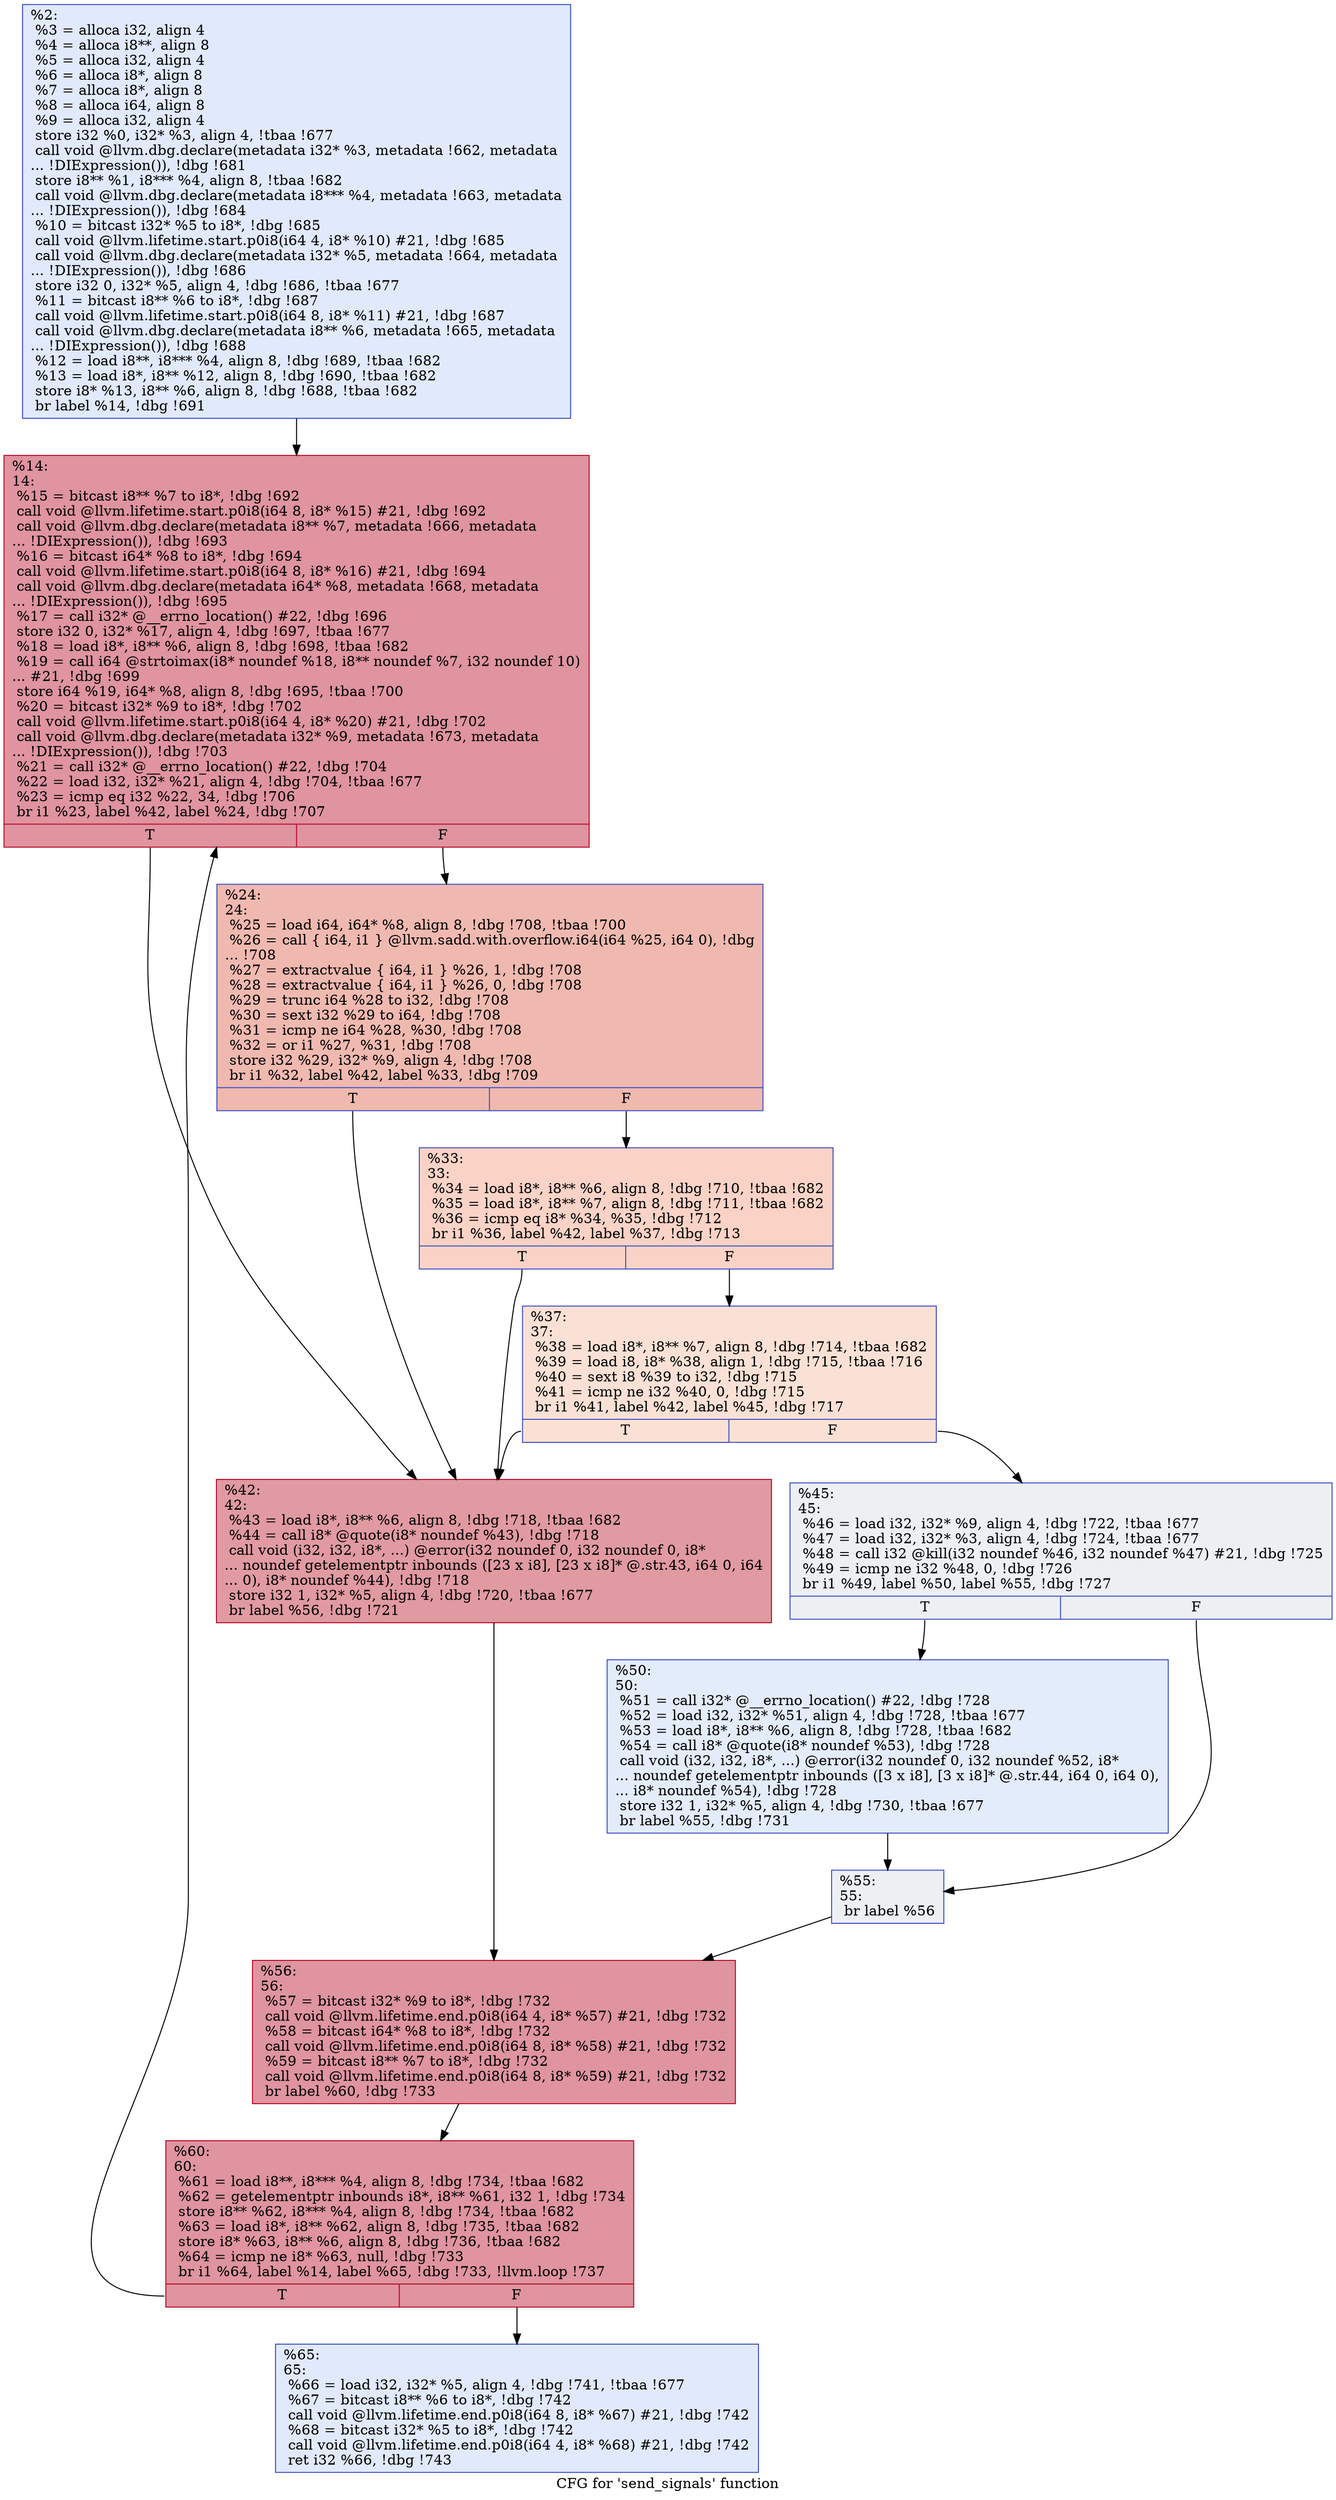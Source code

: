 digraph "CFG for 'send_signals' function" {
	label="CFG for 'send_signals' function";

	Node0x1a8de10 [shape=record,color="#3d50c3ff", style=filled, fillcolor="#b9d0f970",label="{%2:\l  %3 = alloca i32, align 4\l  %4 = alloca i8**, align 8\l  %5 = alloca i32, align 4\l  %6 = alloca i8*, align 8\l  %7 = alloca i8*, align 8\l  %8 = alloca i64, align 8\l  %9 = alloca i32, align 4\l  store i32 %0, i32* %3, align 4, !tbaa !677\l  call void @llvm.dbg.declare(metadata i32* %3, metadata !662, metadata\l... !DIExpression()), !dbg !681\l  store i8** %1, i8*** %4, align 8, !tbaa !682\l  call void @llvm.dbg.declare(metadata i8*** %4, metadata !663, metadata\l... !DIExpression()), !dbg !684\l  %10 = bitcast i32* %5 to i8*, !dbg !685\l  call void @llvm.lifetime.start.p0i8(i64 4, i8* %10) #21, !dbg !685\l  call void @llvm.dbg.declare(metadata i32* %5, metadata !664, metadata\l... !DIExpression()), !dbg !686\l  store i32 0, i32* %5, align 4, !dbg !686, !tbaa !677\l  %11 = bitcast i8** %6 to i8*, !dbg !687\l  call void @llvm.lifetime.start.p0i8(i64 8, i8* %11) #21, !dbg !687\l  call void @llvm.dbg.declare(metadata i8** %6, metadata !665, metadata\l... !DIExpression()), !dbg !688\l  %12 = load i8**, i8*** %4, align 8, !dbg !689, !tbaa !682\l  %13 = load i8*, i8** %12, align 8, !dbg !690, !tbaa !682\l  store i8* %13, i8** %6, align 8, !dbg !688, !tbaa !682\l  br label %14, !dbg !691\l}"];
	Node0x1a8de10 -> Node0x1aa1bc0;
	Node0x1aa1bc0 [shape=record,color="#b70d28ff", style=filled, fillcolor="#b70d2870",label="{%14:\l14:                                               \l  %15 = bitcast i8** %7 to i8*, !dbg !692\l  call void @llvm.lifetime.start.p0i8(i64 8, i8* %15) #21, !dbg !692\l  call void @llvm.dbg.declare(metadata i8** %7, metadata !666, metadata\l... !DIExpression()), !dbg !693\l  %16 = bitcast i64* %8 to i8*, !dbg !694\l  call void @llvm.lifetime.start.p0i8(i64 8, i8* %16) #21, !dbg !694\l  call void @llvm.dbg.declare(metadata i64* %8, metadata !668, metadata\l... !DIExpression()), !dbg !695\l  %17 = call i32* @__errno_location() #22, !dbg !696\l  store i32 0, i32* %17, align 4, !dbg !697, !tbaa !677\l  %18 = load i8*, i8** %6, align 8, !dbg !698, !tbaa !682\l  %19 = call i64 @strtoimax(i8* noundef %18, i8** noundef %7, i32 noundef 10)\l... #21, !dbg !699\l  store i64 %19, i64* %8, align 8, !dbg !695, !tbaa !700\l  %20 = bitcast i32* %9 to i8*, !dbg !702\l  call void @llvm.lifetime.start.p0i8(i64 4, i8* %20) #21, !dbg !702\l  call void @llvm.dbg.declare(metadata i32* %9, metadata !673, metadata\l... !DIExpression()), !dbg !703\l  %21 = call i32* @__errno_location() #22, !dbg !704\l  %22 = load i32, i32* %21, align 4, !dbg !704, !tbaa !677\l  %23 = icmp eq i32 %22, 34, !dbg !706\l  br i1 %23, label %42, label %24, !dbg !707\l|{<s0>T|<s1>F}}"];
	Node0x1aa1bc0:s0 -> Node0x1aa1d00;
	Node0x1aa1bc0:s1 -> Node0x1aa1c10;
	Node0x1aa1c10 [shape=record,color="#3d50c3ff", style=filled, fillcolor="#de614d70",label="{%24:\l24:                                               \l  %25 = load i64, i64* %8, align 8, !dbg !708, !tbaa !700\l  %26 = call \{ i64, i1 \} @llvm.sadd.with.overflow.i64(i64 %25, i64 0), !dbg\l... !708\l  %27 = extractvalue \{ i64, i1 \} %26, 1, !dbg !708\l  %28 = extractvalue \{ i64, i1 \} %26, 0, !dbg !708\l  %29 = trunc i64 %28 to i32, !dbg !708\l  %30 = sext i32 %29 to i64, !dbg !708\l  %31 = icmp ne i64 %28, %30, !dbg !708\l  %32 = or i1 %27, %31, !dbg !708\l  store i32 %29, i32* %9, align 4, !dbg !708\l  br i1 %32, label %42, label %33, !dbg !709\l|{<s0>T|<s1>F}}"];
	Node0x1aa1c10:s0 -> Node0x1aa1d00;
	Node0x1aa1c10:s1 -> Node0x1aa1c60;
	Node0x1aa1c60 [shape=record,color="#3d50c3ff", style=filled, fillcolor="#f59c7d70",label="{%33:\l33:                                               \l  %34 = load i8*, i8** %6, align 8, !dbg !710, !tbaa !682\l  %35 = load i8*, i8** %7, align 8, !dbg !711, !tbaa !682\l  %36 = icmp eq i8* %34, %35, !dbg !712\l  br i1 %36, label %42, label %37, !dbg !713\l|{<s0>T|<s1>F}}"];
	Node0x1aa1c60:s0 -> Node0x1aa1d00;
	Node0x1aa1c60:s1 -> Node0x1aa1cb0;
	Node0x1aa1cb0 [shape=record,color="#3d50c3ff", style=filled, fillcolor="#f7bca170",label="{%37:\l37:                                               \l  %38 = load i8*, i8** %7, align 8, !dbg !714, !tbaa !682\l  %39 = load i8, i8* %38, align 1, !dbg !715, !tbaa !716\l  %40 = sext i8 %39 to i32, !dbg !715\l  %41 = icmp ne i32 %40, 0, !dbg !715\l  br i1 %41, label %42, label %45, !dbg !717\l|{<s0>T|<s1>F}}"];
	Node0x1aa1cb0:s0 -> Node0x1aa1d00;
	Node0x1aa1cb0:s1 -> Node0x1aa1d50;
	Node0x1aa1d00 [shape=record,color="#b70d28ff", style=filled, fillcolor="#bb1b2c70",label="{%42:\l42:                                               \l  %43 = load i8*, i8** %6, align 8, !dbg !718, !tbaa !682\l  %44 = call i8* @quote(i8* noundef %43), !dbg !718\l  call void (i32, i32, i8*, ...) @error(i32 noundef 0, i32 noundef 0, i8*\l... noundef getelementptr inbounds ([23 x i8], [23 x i8]* @.str.43, i64 0, i64\l... 0), i8* noundef %44), !dbg !718\l  store i32 1, i32* %5, align 4, !dbg !720, !tbaa !677\l  br label %56, !dbg !721\l}"];
	Node0x1aa1d00 -> Node0x1aa1e40;
	Node0x1aa1d50 [shape=record,color="#3d50c3ff", style=filled, fillcolor="#d6dce470",label="{%45:\l45:                                               \l  %46 = load i32, i32* %9, align 4, !dbg !722, !tbaa !677\l  %47 = load i32, i32* %3, align 4, !dbg !724, !tbaa !677\l  %48 = call i32 @kill(i32 noundef %46, i32 noundef %47) #21, !dbg !725\l  %49 = icmp ne i32 %48, 0, !dbg !726\l  br i1 %49, label %50, label %55, !dbg !727\l|{<s0>T|<s1>F}}"];
	Node0x1aa1d50:s0 -> Node0x1aa1da0;
	Node0x1aa1d50:s1 -> Node0x1aa1df0;
	Node0x1aa1da0 [shape=record,color="#3d50c3ff", style=filled, fillcolor="#bfd3f670",label="{%50:\l50:                                               \l  %51 = call i32* @__errno_location() #22, !dbg !728\l  %52 = load i32, i32* %51, align 4, !dbg !728, !tbaa !677\l  %53 = load i8*, i8** %6, align 8, !dbg !728, !tbaa !682\l  %54 = call i8* @quote(i8* noundef %53), !dbg !728\l  call void (i32, i32, i8*, ...) @error(i32 noundef 0, i32 noundef %52, i8*\l... noundef getelementptr inbounds ([3 x i8], [3 x i8]* @.str.44, i64 0, i64 0),\l... i8* noundef %54), !dbg !728\l  store i32 1, i32* %5, align 4, !dbg !730, !tbaa !677\l  br label %55, !dbg !731\l}"];
	Node0x1aa1da0 -> Node0x1aa1df0;
	Node0x1aa1df0 [shape=record,color="#3d50c3ff", style=filled, fillcolor="#d6dce470",label="{%55:\l55:                                               \l  br label %56\l}"];
	Node0x1aa1df0 -> Node0x1aa1e40;
	Node0x1aa1e40 [shape=record,color="#b70d28ff", style=filled, fillcolor="#b70d2870",label="{%56:\l56:                                               \l  %57 = bitcast i32* %9 to i8*, !dbg !732\l  call void @llvm.lifetime.end.p0i8(i64 4, i8* %57) #21, !dbg !732\l  %58 = bitcast i64* %8 to i8*, !dbg !732\l  call void @llvm.lifetime.end.p0i8(i64 8, i8* %58) #21, !dbg !732\l  %59 = bitcast i8** %7 to i8*, !dbg !732\l  call void @llvm.lifetime.end.p0i8(i64 8, i8* %59) #21, !dbg !732\l  br label %60, !dbg !733\l}"];
	Node0x1aa1e40 -> Node0x1aa1e90;
	Node0x1aa1e90 [shape=record,color="#b70d28ff", style=filled, fillcolor="#b70d2870",label="{%60:\l60:                                               \l  %61 = load i8**, i8*** %4, align 8, !dbg !734, !tbaa !682\l  %62 = getelementptr inbounds i8*, i8** %61, i32 1, !dbg !734\l  store i8** %62, i8*** %4, align 8, !dbg !734, !tbaa !682\l  %63 = load i8*, i8** %62, align 8, !dbg !735, !tbaa !682\l  store i8* %63, i8** %6, align 8, !dbg !736, !tbaa !682\l  %64 = icmp ne i8* %63, null, !dbg !733\l  br i1 %64, label %14, label %65, !dbg !733, !llvm.loop !737\l|{<s0>T|<s1>F}}"];
	Node0x1aa1e90:s0 -> Node0x1aa1bc0;
	Node0x1aa1e90:s1 -> Node0x1aa1ee0;
	Node0x1aa1ee0 [shape=record,color="#3d50c3ff", style=filled, fillcolor="#b9d0f970",label="{%65:\l65:                                               \l  %66 = load i32, i32* %5, align 4, !dbg !741, !tbaa !677\l  %67 = bitcast i8** %6 to i8*, !dbg !742\l  call void @llvm.lifetime.end.p0i8(i64 8, i8* %67) #21, !dbg !742\l  %68 = bitcast i32* %5 to i8*, !dbg !742\l  call void @llvm.lifetime.end.p0i8(i64 4, i8* %68) #21, !dbg !742\l  ret i32 %66, !dbg !743\l}"];
}
